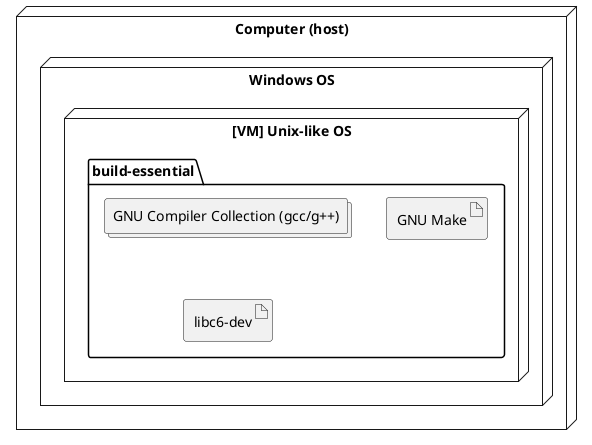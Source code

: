 @startuml

node pc as "Computer (host)" {
    node os as "Windows OS" {
        node wsl as "[VM] Unix-like OS" {
            package "build-essential" {
                collections "GNU Compiler Collection (gcc/g++)"
                artifact make as "GNU Make"
                artifact libc as "libc6-dev"
            }
        }
    }
}

@enduml
